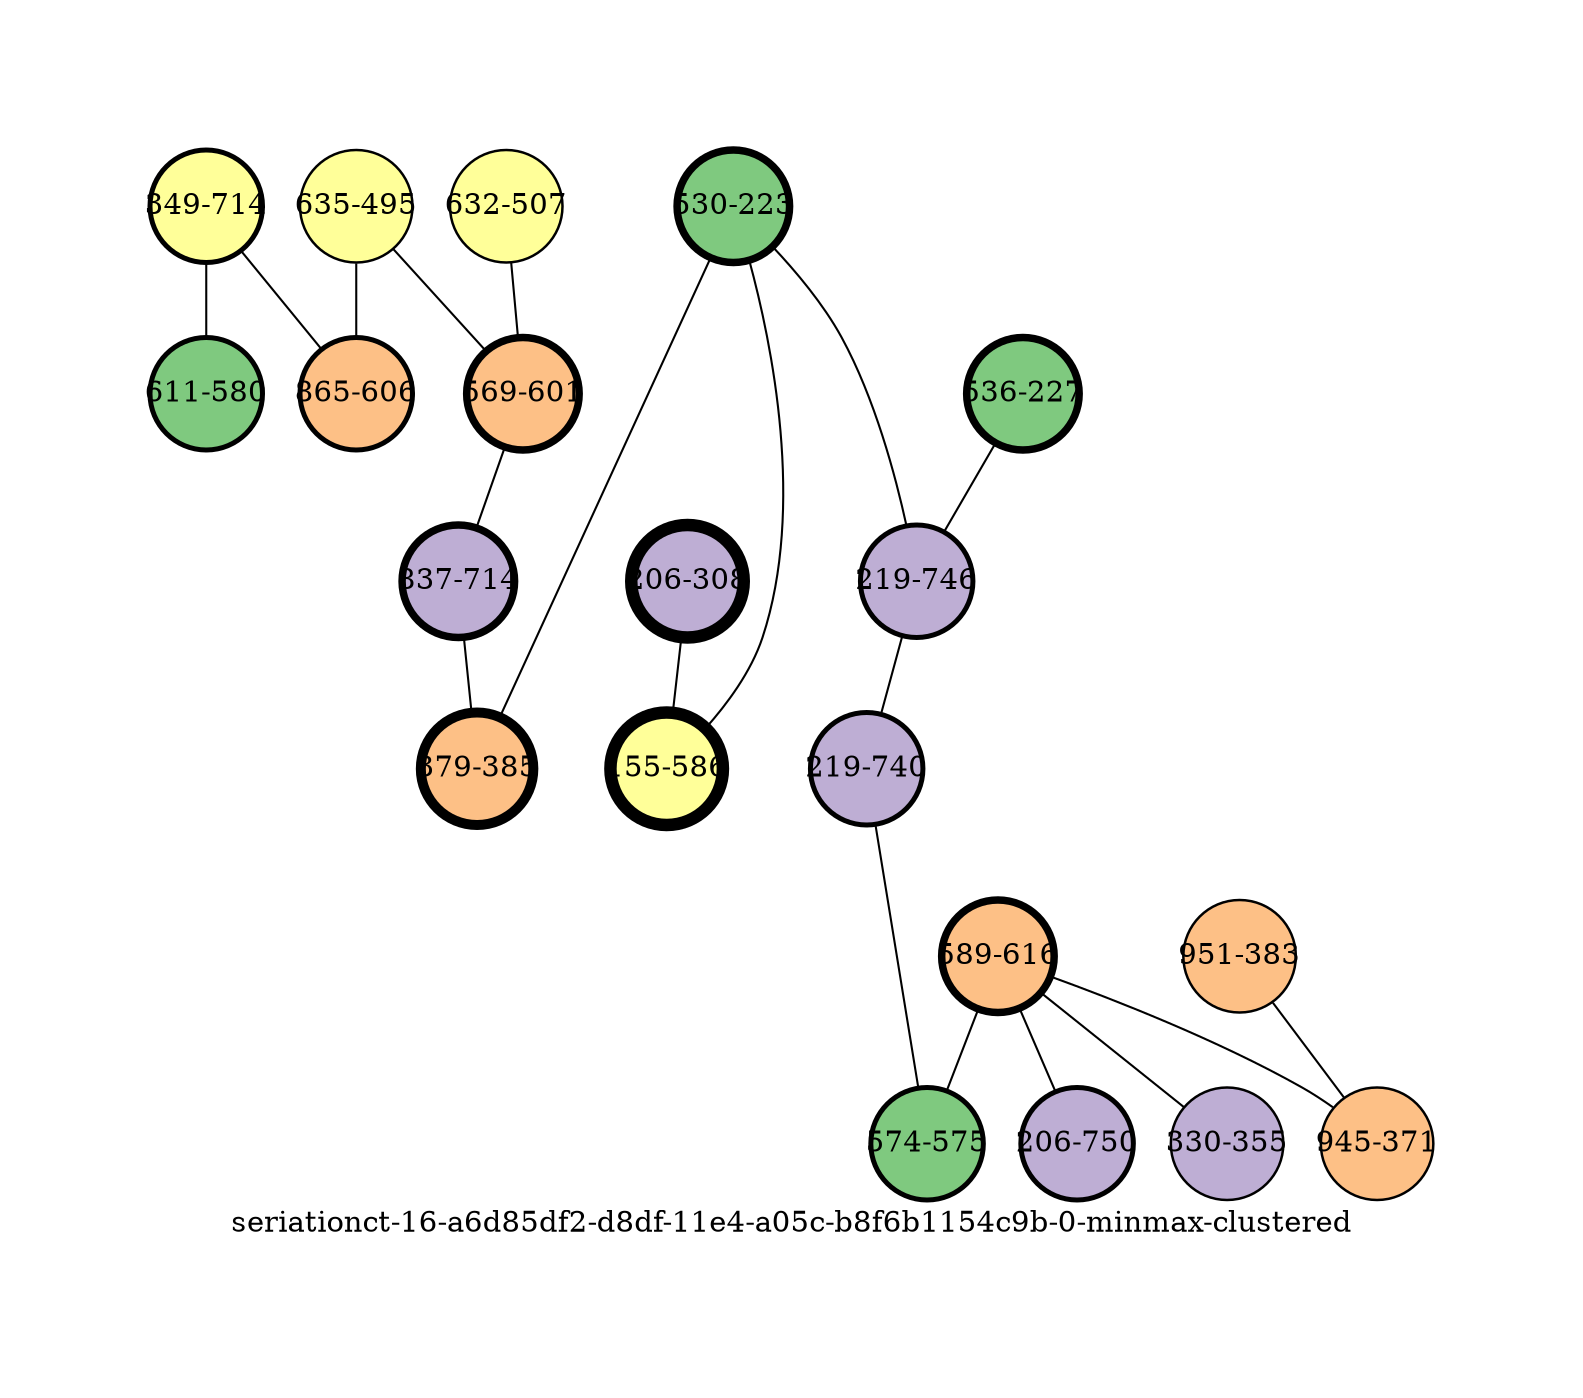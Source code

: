 strict graph "seriationct-16-a6d85df2-d8df-11e4-a05c-b8f6b1154c9b-0-minmax-clustered" {
labelloc=b;
ratio=auto;
pad="1.0";
label="seriationct-16-a6d85df2-d8df-11e4-a05c-b8f6b1154c9b-0-minmax-clustered";
node [width="0.75", style=filled, fixedsize=true, height="0.75", shape=circle, label=""];
0 [xCoordinate="714.0", appears_in_slice=2, yCoordinate="349.0", colorscheme=accent5, short_label="349-714", label="349-714", cluster_id=3, fillcolor=4, size="500.0", id=0, penwidth="2.4"];
1 [xCoordinate="507.0", appears_in_slice=1, yCoordinate="632.0", colorscheme=accent5, short_label="632-507", label="632-507", cluster_id=3, fillcolor=4, size="500.0", id=9, penwidth="1.2"];
2 [xCoordinate="580.0", appears_in_slice=2, yCoordinate="611.0", colorscheme=accent5, short_label="611-580", label="611-580", cluster_id=0, fillcolor=1, size="500.0", id=2, penwidth="2.4"];
3 [xCoordinate="616.0", appears_in_slice=3, yCoordinate="589.0", colorscheme=accent5, short_label="589-616", label="589-616", cluster_id=2, fillcolor=3, size="500.0", id=3, penwidth="3.6"];
4 [xCoordinate="308.0", appears_in_slice=5, yCoordinate="206.0", colorscheme=accent5, short_label="206-308", label="206-308", cluster_id=1, fillcolor=2, size="500.0", id=4, penwidth="6.0"];
5 [xCoordinate="227.0", appears_in_slice=3, yCoordinate="536.0", colorscheme=accent5, short_label="536-227", label="536-227", cluster_id=0, fillcolor=1, size="500.0", id=19, penwidth="3.6"];
6 [xCoordinate="223.0", appears_in_slice=3, yCoordinate="530.0", colorscheme=accent5, short_label="530-223", label="530-223", cluster_id=0, fillcolor=1, size="500.0", id=5, penwidth="3.6"];
7 [xCoordinate="746.0", appears_in_slice=2, yCoordinate="219.0", colorscheme=accent5, short_label="219-746", label="219-746", cluster_id=1, fillcolor=2, size="500.0", id=15, penwidth="2.4"];
8 [xCoordinate="586.0", appears_in_slice=5, yCoordinate="155.0", colorscheme=accent5, short_label="155-586", label="155-586", cluster_id=3, fillcolor=4, size="500.0", id=11, penwidth="6.0"];
9 [xCoordinate="495.0", appears_in_slice=1, yCoordinate="635.0", colorscheme=accent5, short_label="635-495", label="635-495", cluster_id=3, fillcolor=4, size="500.0", id=8, penwidth="1.2"];
10 [xCoordinate="606.0", appears_in_slice=2, yCoordinate="865.0", colorscheme=accent5, short_label="865-606", label="865-606", cluster_id=2, fillcolor=3, size="500.0", id=17, penwidth="2.4"];
11 [xCoordinate="740.0", appears_in_slice=2, yCoordinate="219.0", colorscheme=accent5, short_label="219-740", label="219-740", cluster_id=1, fillcolor=2, size="500.0", id=10, penwidth="2.4"];
12 [xCoordinate="750.0", appears_in_slice=2, yCoordinate="206.0", colorscheme=accent5, short_label="206-750", label="206-750", cluster_id=1, fillcolor=2, size="500.0", id=7, penwidth="2.4"];
13 [xCoordinate="601.0", appears_in_slice=3, yCoordinate="569.0", colorscheme=accent5, short_label="569-601", label="569-601", cluster_id=2, fillcolor=3, size="500.0", id=12, penwidth="3.6"];
14 [xCoordinate="714.0", appears_in_slice=3, yCoordinate="837.0", colorscheme=accent5, short_label="837-714", label="837-714", cluster_id=1, fillcolor=2, size="500.0", id=13, penwidth="3.6"];
15 [xCoordinate="355.0", appears_in_slice=1, yCoordinate="330.0", colorscheme=accent5, short_label="330-355", label="330-355", cluster_id=1, fillcolor=2, size="500.0", id=14, penwidth="1.2"];
16 [xCoordinate="385.0", appears_in_slice=4, yCoordinate="379.0", colorscheme=accent5, short_label="379-385", label="379-385", cluster_id=2, fillcolor=3, size="500.0", id=6, penwidth="4.8"];
17 [xCoordinate="575.0", appears_in_slice=2, yCoordinate="574.0", colorscheme=accent5, short_label="574-575", label="574-575", cluster_id=0, fillcolor=1, size="500.0", id=16, penwidth="2.4"];
18 [xCoordinate="383.0", appears_in_slice=1, yCoordinate="951.0", colorscheme=accent5, short_label="951-383", label="951-383", cluster_id=2, fillcolor=3, size="500.0", id=18, penwidth="1.2"];
19 [xCoordinate="371.0", appears_in_slice=1, yCoordinate="945.0", colorscheme=accent5, short_label="945-371", label="945-371", cluster_id=2, fillcolor=3, size="500.0", id=1, penwidth="1.2"];
0 -- 2  [inverseweight="21.6371161204", weight="0.0462168800332"];
0 -- 10  [inverseweight="32.1412173267", weight="0.0311126983722"];
1 -- 13  [inverseweight="6.61917892325", weight="0.151076139744"];
3 -- 17  [inverseweight="2.26075455599", weight="0.442330193408"];
3 -- 19  [inverseweight="1.74917152619", weight="0.571699221619"];
3 -- 12  [inverseweight="2.61668950756", weight="0.3821622692"];
3 -- 15  [inverseweight="1.91958735457", weight="0.520945294633"];
4 -- 8  [inverseweight="3.56797149836", weight="0.280271297139"];
5 -- 7  [inverseweight="3.07530759996", weight="0.32517072439"];
6 -- 8  [inverseweight="2.52983831915", weight="0.395282177691"];
6 -- 16  [inverseweight="3.02337027578", weight="0.330756708171"];
6 -- 7  [inverseweight="2.82328214606", weight="0.354197684916"];
7 -- 11  [inverseweight="17.7443360247", weight="0.0563560112144"];
9 -- 10  [inverseweight="2.96894107374", weight="0.336820426934"];
9 -- 13  [inverseweight="6.64602221689", weight="0.15046594299"];
11 -- 17  [inverseweight="19.641855033", weight="0.0509116882454"];
13 -- 14  [inverseweight="14.8478467729", weight="0.0673498329619"];
14 -- 16  [inverseweight="2.54374706595", weight="0.39312084656"];
18 -- 19  [inverseweight="14.2335235577", weight="0.070256672281"];
}
